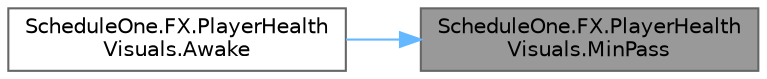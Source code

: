 digraph "ScheduleOne.FX.PlayerHealthVisuals.MinPass"
{
 // LATEX_PDF_SIZE
  bgcolor="transparent";
  edge [fontname=Helvetica,fontsize=10,labelfontname=Helvetica,labelfontsize=10];
  node [fontname=Helvetica,fontsize=10,shape=box,height=0.2,width=0.4];
  rankdir="RL";
  Node1 [id="Node000001",label="ScheduleOne.FX.PlayerHealth\lVisuals.MinPass",height=0.2,width=0.4,color="gray40", fillcolor="grey60", style="filled", fontcolor="black",tooltip=" "];
  Node1 -> Node2 [id="edge1_Node000001_Node000002",dir="back",color="steelblue1",style="solid",tooltip=" "];
  Node2 [id="Node000002",label="ScheduleOne.FX.PlayerHealth\lVisuals.Awake",height=0.2,width=0.4,color="grey40", fillcolor="white", style="filled",URL="$class_schedule_one_1_1_f_x_1_1_player_health_visuals.html#acd30368d50a8277ad35bd5c7ce758d02",tooltip=" "];
}
